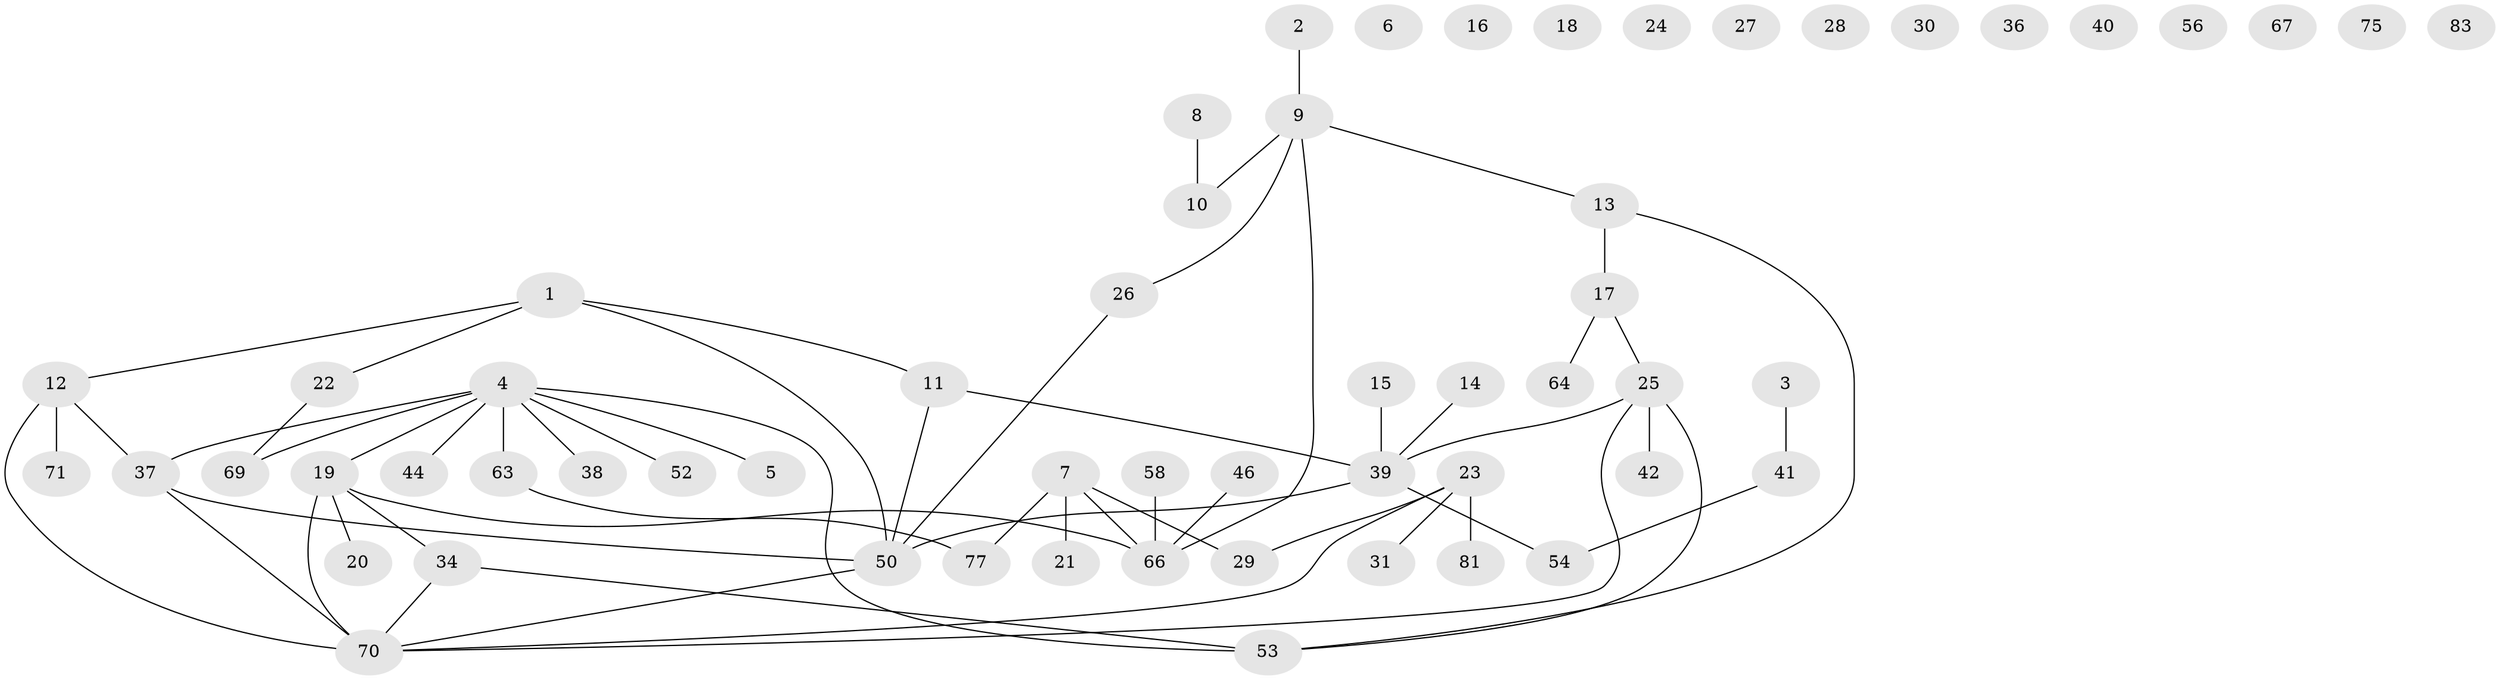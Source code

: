 // original degree distribution, {2: 0.25882352941176473, 1: 0.29411764705882354, 3: 0.12941176470588237, 0: 0.1411764705882353, 4: 0.09411764705882353, 5: 0.047058823529411764, 6: 0.011764705882352941, 8: 0.023529411764705882}
// Generated by graph-tools (version 1.1) at 2025/41/03/06/25 10:41:20]
// undirected, 58 vertices, 60 edges
graph export_dot {
graph [start="1"]
  node [color=gray90,style=filled];
  1 [super="+68"];
  2;
  3;
  4 [super="+85"];
  5;
  6;
  7 [super="+51"];
  8 [super="+43"];
  9 [super="+62"];
  10 [super="+47"];
  11;
  12 [super="+72"];
  13 [super="+49"];
  14;
  15;
  16;
  17 [super="+79"];
  18;
  19 [super="+32"];
  20 [super="+80"];
  21 [super="+35"];
  22 [super="+57"];
  23 [super="+73"];
  24;
  25 [super="+59"];
  26;
  27;
  28;
  29 [super="+33"];
  30;
  31 [super="+48"];
  34 [super="+61"];
  36;
  37;
  38;
  39 [super="+55"];
  40;
  41 [super="+45"];
  42 [super="+65"];
  44;
  46;
  50 [super="+60"];
  52;
  53 [super="+74"];
  54 [super="+78"];
  56 [super="+82"];
  58;
  63;
  64;
  66 [super="+76"];
  67;
  69;
  70 [super="+84"];
  71;
  75;
  77;
  81;
  83;
  1 -- 50;
  1 -- 11;
  1 -- 12;
  1 -- 22;
  2 -- 9;
  3 -- 41;
  4 -- 5;
  4 -- 38;
  4 -- 37;
  4 -- 69;
  4 -- 44;
  4 -- 19;
  4 -- 52;
  4 -- 63;
  4 -- 53;
  7 -- 66;
  7 -- 77;
  7 -- 29;
  7 -- 21;
  8 -- 10;
  9 -- 10;
  9 -- 66;
  9 -- 26;
  9 -- 13;
  11 -- 50;
  11 -- 39;
  12 -- 37;
  12 -- 71;
  12 -- 70 [weight=2];
  13 -- 17;
  13 -- 53;
  14 -- 39;
  15 -- 39;
  17 -- 64;
  17 -- 25;
  19 -- 34;
  19 -- 20;
  19 -- 66;
  19 -- 70;
  22 -- 69;
  23 -- 81;
  23 -- 29;
  23 -- 70;
  23 -- 31;
  25 -- 42;
  25 -- 53;
  25 -- 39;
  25 -- 70;
  26 -- 50;
  34 -- 53;
  34 -- 70;
  37 -- 70;
  37 -- 50;
  39 -- 50;
  39 -- 54;
  41 -- 54;
  46 -- 66;
  50 -- 70;
  58 -- 66;
  63 -- 77;
}
